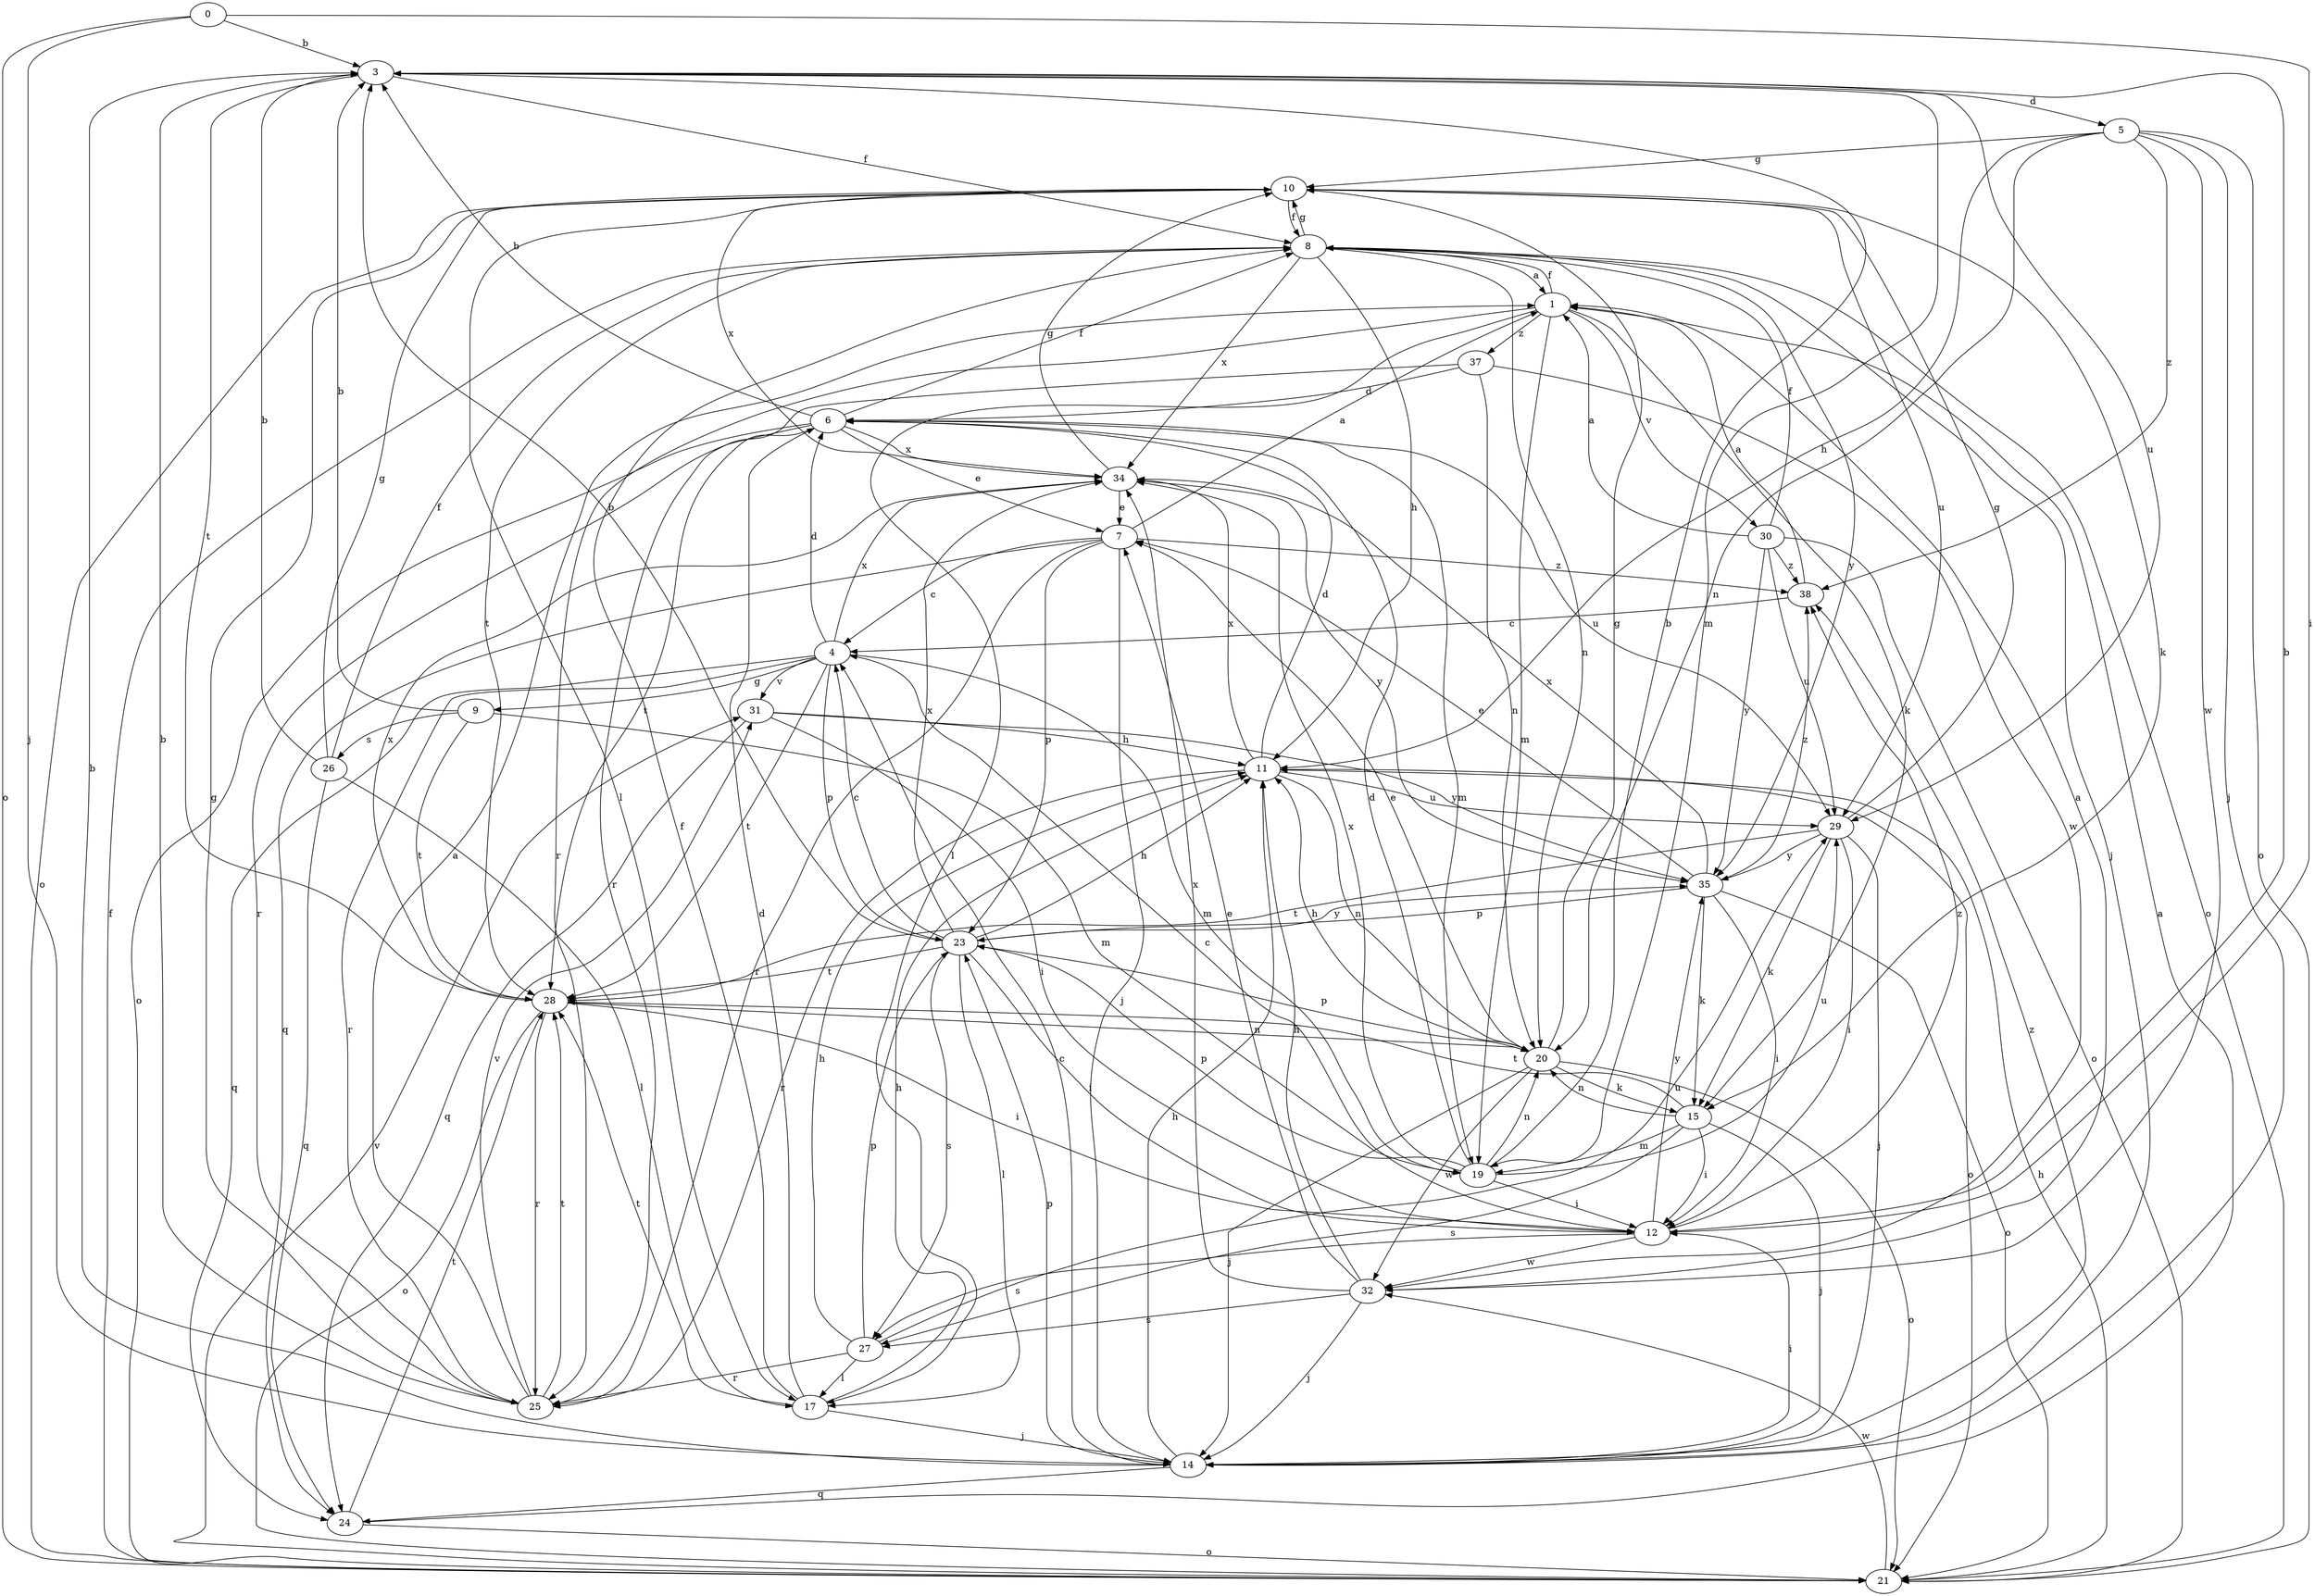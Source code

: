 strict digraph  {
0;
1;
3;
4;
5;
6;
7;
8;
9;
10;
11;
12;
14;
15;
17;
19;
20;
21;
23;
24;
25;
26;
27;
28;
29;
30;
31;
32;
34;
35;
37;
38;
0 -> 3  [label=b];
0 -> 12  [label=i];
0 -> 14  [label=j];
0 -> 21  [label=o];
1 -> 8  [label=f];
1 -> 15  [label=k];
1 -> 17  [label=l];
1 -> 19  [label=m];
1 -> 25  [label=r];
1 -> 30  [label=v];
1 -> 37  [label=z];
3 -> 5  [label=d];
3 -> 8  [label=f];
3 -> 19  [label=m];
3 -> 28  [label=t];
3 -> 29  [label=u];
4 -> 6  [label=d];
4 -> 9  [label=g];
4 -> 19  [label=m];
4 -> 23  [label=p];
4 -> 24  [label=q];
4 -> 25  [label=r];
4 -> 28  [label=t];
4 -> 31  [label=v];
4 -> 34  [label=x];
5 -> 10  [label=g];
5 -> 11  [label=h];
5 -> 14  [label=j];
5 -> 20  [label=n];
5 -> 21  [label=o];
5 -> 32  [label=w];
5 -> 38  [label=z];
6 -> 3  [label=b];
6 -> 7  [label=e];
6 -> 8  [label=f];
6 -> 19  [label=m];
6 -> 21  [label=o];
6 -> 25  [label=r];
6 -> 28  [label=t];
6 -> 29  [label=u];
6 -> 34  [label=x];
7 -> 1  [label=a];
7 -> 4  [label=c];
7 -> 14  [label=j];
7 -> 23  [label=p];
7 -> 24  [label=q];
7 -> 25  [label=r];
7 -> 38  [label=z];
8 -> 1  [label=a];
8 -> 10  [label=g];
8 -> 11  [label=h];
8 -> 14  [label=j];
8 -> 20  [label=n];
8 -> 21  [label=o];
8 -> 28  [label=t];
8 -> 34  [label=x];
8 -> 35  [label=y];
9 -> 3  [label=b];
9 -> 19  [label=m];
9 -> 26  [label=s];
9 -> 28  [label=t];
10 -> 8  [label=f];
10 -> 15  [label=k];
10 -> 17  [label=l];
10 -> 21  [label=o];
10 -> 29  [label=u];
10 -> 34  [label=x];
11 -> 6  [label=d];
11 -> 20  [label=n];
11 -> 21  [label=o];
11 -> 25  [label=r];
11 -> 29  [label=u];
11 -> 34  [label=x];
12 -> 3  [label=b];
12 -> 4  [label=c];
12 -> 27  [label=s];
12 -> 32  [label=w];
12 -> 35  [label=y];
12 -> 38  [label=z];
14 -> 3  [label=b];
14 -> 4  [label=c];
14 -> 11  [label=h];
14 -> 12  [label=i];
14 -> 23  [label=p];
14 -> 24  [label=q];
14 -> 38  [label=z];
15 -> 12  [label=i];
15 -> 14  [label=j];
15 -> 19  [label=m];
15 -> 20  [label=n];
15 -> 27  [label=s];
15 -> 28  [label=t];
17 -> 6  [label=d];
17 -> 8  [label=f];
17 -> 11  [label=h];
17 -> 14  [label=j];
17 -> 28  [label=t];
19 -> 3  [label=b];
19 -> 6  [label=d];
19 -> 12  [label=i];
19 -> 20  [label=n];
19 -> 23  [label=p];
19 -> 29  [label=u];
19 -> 34  [label=x];
20 -> 7  [label=e];
20 -> 10  [label=g];
20 -> 11  [label=h];
20 -> 14  [label=j];
20 -> 15  [label=k];
20 -> 21  [label=o];
20 -> 23  [label=p];
20 -> 32  [label=w];
21 -> 8  [label=f];
21 -> 11  [label=h];
21 -> 31  [label=v];
21 -> 32  [label=w];
23 -> 3  [label=b];
23 -> 4  [label=c];
23 -> 11  [label=h];
23 -> 12  [label=i];
23 -> 17  [label=l];
23 -> 27  [label=s];
23 -> 28  [label=t];
23 -> 34  [label=x];
23 -> 35  [label=y];
24 -> 1  [label=a];
24 -> 21  [label=o];
24 -> 28  [label=t];
25 -> 1  [label=a];
25 -> 3  [label=b];
25 -> 10  [label=g];
25 -> 28  [label=t];
25 -> 31  [label=v];
26 -> 3  [label=b];
26 -> 8  [label=f];
26 -> 10  [label=g];
26 -> 17  [label=l];
26 -> 24  [label=q];
27 -> 11  [label=h];
27 -> 17  [label=l];
27 -> 23  [label=p];
27 -> 25  [label=r];
27 -> 29  [label=u];
28 -> 12  [label=i];
28 -> 20  [label=n];
28 -> 21  [label=o];
28 -> 25  [label=r];
28 -> 34  [label=x];
29 -> 10  [label=g];
29 -> 12  [label=i];
29 -> 14  [label=j];
29 -> 15  [label=k];
29 -> 28  [label=t];
29 -> 35  [label=y];
30 -> 1  [label=a];
30 -> 8  [label=f];
30 -> 21  [label=o];
30 -> 29  [label=u];
30 -> 35  [label=y];
30 -> 38  [label=z];
31 -> 11  [label=h];
31 -> 12  [label=i];
31 -> 24  [label=q];
31 -> 35  [label=y];
32 -> 1  [label=a];
32 -> 7  [label=e];
32 -> 11  [label=h];
32 -> 14  [label=j];
32 -> 27  [label=s];
32 -> 34  [label=x];
34 -> 7  [label=e];
34 -> 10  [label=g];
34 -> 35  [label=y];
35 -> 7  [label=e];
35 -> 12  [label=i];
35 -> 15  [label=k];
35 -> 21  [label=o];
35 -> 23  [label=p];
35 -> 34  [label=x];
35 -> 38  [label=z];
37 -> 6  [label=d];
37 -> 20  [label=n];
37 -> 25  [label=r];
37 -> 32  [label=w];
38 -> 1  [label=a];
38 -> 4  [label=c];
}

